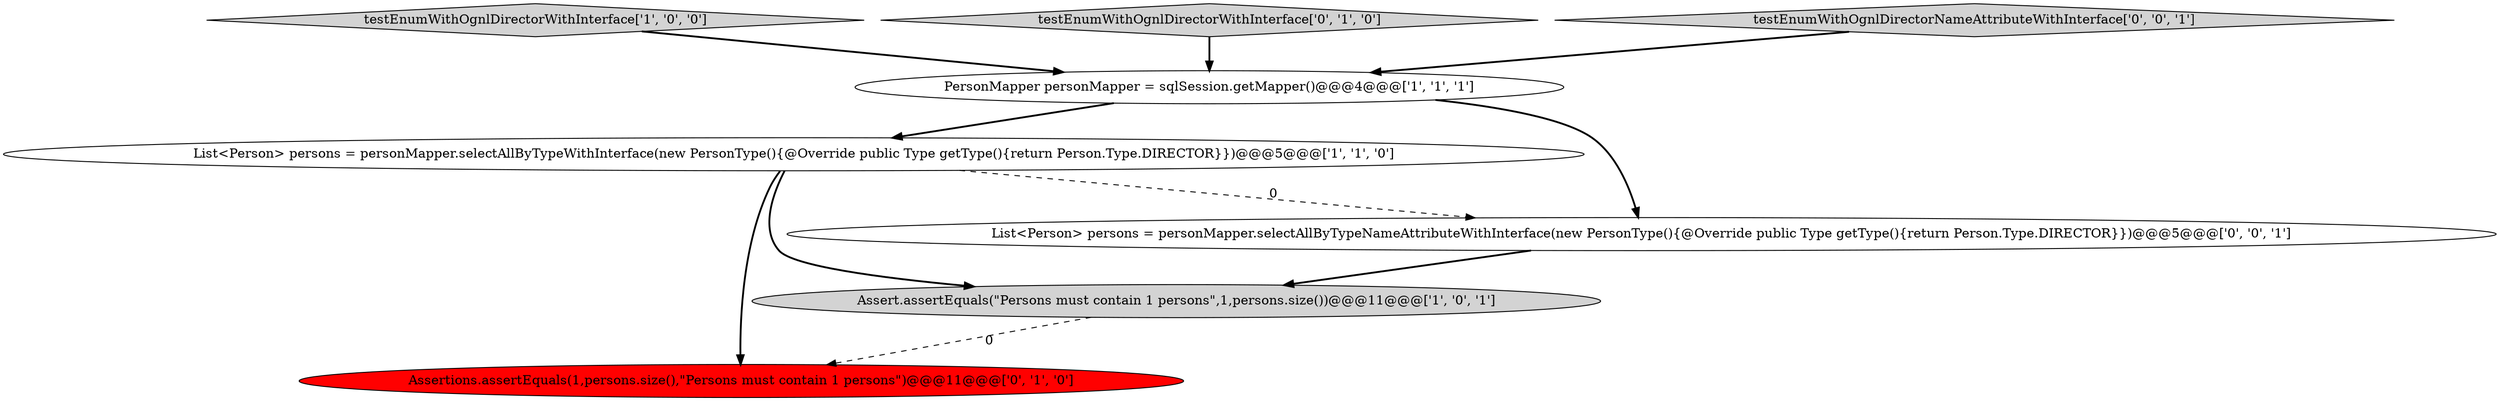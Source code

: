 digraph {
5 [style = filled, label = "Assertions.assertEquals(1,persons.size(),\"Persons must contain 1 persons\")@@@11@@@['0', '1', '0']", fillcolor = red, shape = ellipse image = "AAA1AAABBB2BBB"];
2 [style = filled, label = "testEnumWithOgnlDirectorWithInterface['1', '0', '0']", fillcolor = lightgray, shape = diamond image = "AAA0AAABBB1BBB"];
3 [style = filled, label = "Assert.assertEquals(\"Persons must contain 1 persons\",1,persons.size())@@@11@@@['1', '0', '1']", fillcolor = lightgray, shape = ellipse image = "AAA0AAABBB1BBB"];
4 [style = filled, label = "testEnumWithOgnlDirectorWithInterface['0', '1', '0']", fillcolor = lightgray, shape = diamond image = "AAA0AAABBB2BBB"];
1 [style = filled, label = "List<Person> persons = personMapper.selectAllByTypeWithInterface(new PersonType(){@Override public Type getType(){return Person.Type.DIRECTOR}})@@@5@@@['1', '1', '0']", fillcolor = white, shape = ellipse image = "AAA0AAABBB1BBB"];
7 [style = filled, label = "testEnumWithOgnlDirectorNameAttributeWithInterface['0', '0', '1']", fillcolor = lightgray, shape = diamond image = "AAA0AAABBB3BBB"];
0 [style = filled, label = "PersonMapper personMapper = sqlSession.getMapper()@@@4@@@['1', '1', '1']", fillcolor = white, shape = ellipse image = "AAA0AAABBB1BBB"];
6 [style = filled, label = "List<Person> persons = personMapper.selectAllByTypeNameAttributeWithInterface(new PersonType(){@Override public Type getType(){return Person.Type.DIRECTOR}})@@@5@@@['0', '0', '1']", fillcolor = white, shape = ellipse image = "AAA0AAABBB3BBB"];
1->3 [style = bold, label=""];
1->5 [style = bold, label=""];
3->5 [style = dashed, label="0"];
6->3 [style = bold, label=""];
2->0 [style = bold, label=""];
7->0 [style = bold, label=""];
0->6 [style = bold, label=""];
1->6 [style = dashed, label="0"];
0->1 [style = bold, label=""];
4->0 [style = bold, label=""];
}
